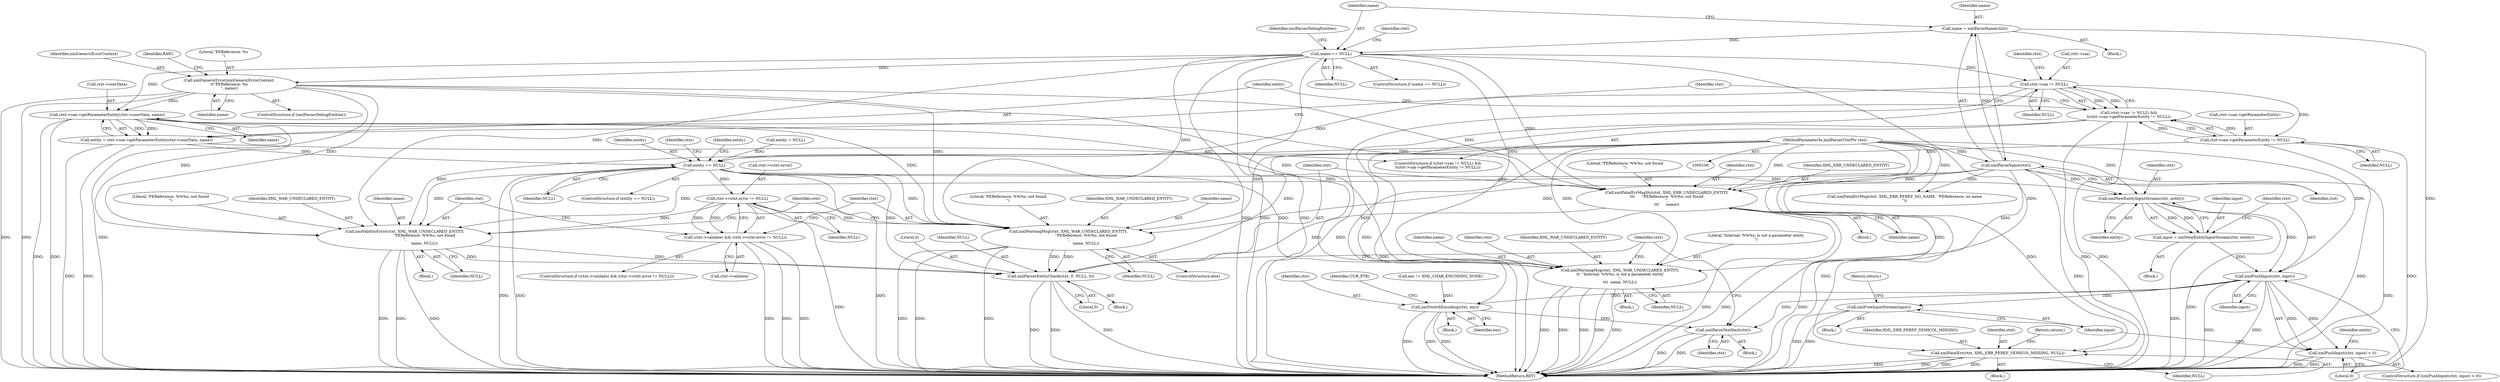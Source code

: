 digraph "0_libxml2_899a5d9f0ed13b8e32449a08a361e0de127dd961@pointer" {
"1000126" [label="(Call,name == NULL)"];
"1000121" [label="(Call,name = xmlParseName(ctxt))"];
"1000123" [label="(Call,xmlParseName(ctxt))"];
"1000107" [label="(MethodParameterIn,xmlParserCtxtPtr ctxt)"];
"1000137" [label="(Call,xmlGenericError(xmlGenericErrorContext,\n\t\t\"PEReference: %s\n\", name))"];
"1000172" [label="(Call,ctxt->sax->getParameterEntity(ctxt->userData, name))"];
"1000170" [label="(Call,entity = ctxt->sax->getParameterEntity(ctxt->userData, name))"];
"1000185" [label="(Call,entity == NULL)"];
"1000220" [label="(Call,ctxt->vctxt.error != NULL)"];
"1000216" [label="(Call,(ctxt->validate) && (ctxt->vctxt.error != NULL))"];
"1000228" [label="(Call,xmlValidityError(ctxt, XML_WAR_UNDECLARED_ENTITY,\n                                 \"PEReference: %%%s; not found\n\",\n                                 name, NULL))"];
"1000246" [label="(Call,xmlParserEntityCheck(ctxt, 0, NULL, 0))"];
"1000235" [label="(Call,xmlWarningMsg(ctxt, XML_WAR_UNDECLARED_ENTITY,\n                              \"PEReference: %%%s; not found\n\",\n                              name, NULL))"];
"1000266" [label="(Call,xmlWarningMsg(ctxt, XML_WAR_UNDECLARED_ENTITY,\n\t\t  \"Internal: %%%s; is not a parameter entity\n\",\n\t\t\t  name, NULL))"];
"1000329" [label="(Call,xmlNewEntityInputStream(ctxt, entity))"];
"1000327" [label="(Call,input = xmlNewEntityInputStream(ctxt, entity))"];
"1000334" [label="(Call,xmlPushInput(ctxt, input))"];
"1000333" [label="(Call,xmlPushInput(ctxt, input) < 0)"];
"1000339" [label="(Call,xmlFreeInputStream(input))"];
"1000404" [label="(Call,xmlSwitchEncoding(ctxt, enc))"];
"1000420" [label="(Call,xmlParseTextDecl(ctxt))"];
"1000208" [label="(Call,xmlFatalErrMsgStr(ctxt, XML_ERR_UNDECLARED_ENTITY,\n\t\t\t      \"PEReference: %%%s; not found\n\",\n\t\t\t      name))"];
"1000146" [label="(Call,xmlFatalErr(ctxt, XML_ERR_PEREF_SEMICOL_MISSING, NULL))"];
"1000158" [label="(Call,ctxt->sax != NULL)"];
"1000157" [label="(Call,(ctxt->sax != NULL) &&\n\t(ctxt->sax->getParameterEntity != NULL))"];
"1000163" [label="(Call,ctxt->sax->getParameterEntity != NULL)"];
"1000148" [label="(Identifier,XML_ERR_PEREF_SEMICOL_MISSING)"];
"1000333" [label="(Call,xmlPushInput(ctxt, input) < 0)"];
"1000227" [label="(Block,)"];
"1000217" [label="(Call,ctxt->validate)"];
"1000185" [label="(Call,entity == NULL)"];
"1000169" [label="(Identifier,NULL)"];
"1000345" [label="(Identifier,entity)"];
"1000328" [label="(Identifier,input)"];
"1000108" [label="(Block,)"];
"1000240" [label="(Identifier,NULL)"];
"1000334" [label="(Call,xmlPushInput(ctxt, input))"];
"1000404" [label="(Call,xmlSwitchEncoding(ctxt, enc))"];
"1000186" [label="(Identifier,entity)"];
"1000131" [label="(Identifier,ctxt)"];
"1000410" [label="(Identifier,CUR_PTR)"];
"1000107" [label="(MethodParameterIn,xmlParserCtxtPtr ctxt)"];
"1000248" [label="(Literal,0)"];
"1000329" [label="(Call,xmlNewEntityInputStream(ctxt, entity))"];
"1000207" [label="(Block,)"];
"1000420" [label="(Call,xmlParseTextDecl(ctxt))"];
"1000273" [label="(Block,)"];
"1000124" [label="(Identifier,ctxt)"];
"1000147" [label="(Identifier,ctxt)"];
"1000157" [label="(Call,(ctxt->sax != NULL) &&\n\t(ctxt->sax->getParameterEntity != NULL))"];
"1000172" [label="(Call,ctxt->sax->getParameterEntity(ctxt->userData, name))"];
"1000336" [label="(Identifier,input)"];
"1000193" [label="(Identifier,ctxt)"];
"1000176" [label="(Identifier,name)"];
"1000236" [label="(Identifier,ctxt)"];
"1000211" [label="(Literal,\"PEReference: %%%s; not found\n\")"];
"1000139" [label="(Literal,\"PEReference: %s\n\")"];
"1000171" [label="(Identifier,entity)"];
"1000162" [label="(Identifier,NULL)"];
"1000187" [label="(Identifier,NULL)"];
"1000267" [label="(Identifier,ctxt)"];
"1000337" [label="(Literal,0)"];
"1000250" [label="(Literal,0)"];
"1000150" [label="(Return,return;)"];
"1000164" [label="(Call,ctxt->sax->getParameterEntity)"];
"1000232" [label="(Identifier,name)"];
"1000238" [label="(Literal,\"PEReference: %%%s; not found\n\")"];
"1000221" [label="(Call,ctxt->vctxt.error)"];
"1000341" [label="(Return,return;)"];
"1000146" [label="(Call,xmlFatalErr(ctxt, XML_ERR_PEREF_SEMICOL_MISSING, NULL))"];
"1000121" [label="(Call,name = xmlParseName(ctxt))"];
"1000400" [label="(Call,enc != XML_CHAR_ENCODING_NONE)"];
"1000130" [label="(Call,xmlFatalErrMsg(ctxt, XML_ERR_PEREF_NO_NAME, \"PEReference: no name\n\"))"];
"1000188" [label="(Block,)"];
"1000339" [label="(Call,xmlFreeInputStream(input))"];
"1000128" [label="(Identifier,NULL)"];
"1000268" [label="(Identifier,XML_WAR_UNDECLARED_ENTITY)"];
"1000234" [label="(ControlStructure,else)"];
"1000249" [label="(Identifier,NULL)"];
"1000330" [label="(Identifier,ctxt)"];
"1000122" [label="(Identifier,name)"];
"1000327" [label="(Call,input = xmlNewEntityInputStream(ctxt, entity))"];
"1000226" [label="(Identifier,NULL)"];
"1000170" [label="(Call,entity = ctxt->sax->getParameterEntity(ctxt->userData, name))"];
"1000233" [label="(Identifier,NULL)"];
"1000237" [label="(Identifier,XML_WAR_UNDECLARED_ENTITY)"];
"1000159" [label="(Call,ctxt->sax)"];
"1000140" [label="(Identifier,name)"];
"1000427" [label="(MethodReturn,RET)"];
"1000257" [label="(Identifier,entity)"];
"1000265" [label="(Block,)"];
"1000209" [label="(Identifier,ctxt)"];
"1000235" [label="(Call,xmlWarningMsg(ctxt, XML_WAR_UNDECLARED_ENTITY,\n                              \"PEReference: %%%s; not found\n\",\n                              name, NULL))"];
"1000145" [label="(Block,)"];
"1000180" [label="(Identifier,ctxt)"];
"1000125" [label="(ControlStructure,if (name == NULL))"];
"1000243" [label="(Identifier,ctxt)"];
"1000335" [label="(Identifier,ctxt)"];
"1000424" [label="(Identifier,ctxt)"];
"1000137" [label="(Call,xmlGenericError(xmlGenericErrorContext,\n\t\t\"PEReference: %s\n\", name))"];
"1000173" [label="(Call,ctxt->userData)"];
"1000127" [label="(Identifier,name)"];
"1000215" [label="(ControlStructure,if ((ctxt->validate) && (ctxt->vctxt.error != NULL)))"];
"1000231" [label="(Literal,\"PEReference: %%%s; not found\n\")"];
"1000230" [label="(Identifier,XML_WAR_UNDECLARED_ENTITY)"];
"1000338" [label="(Block,)"];
"1000158" [label="(Call,ctxt->sax != NULL)"];
"1000210" [label="(Identifier,XML_ERR_UNDECLARED_ENTITY)"];
"1000126" [label="(Call,name == NULL)"];
"1000421" [label="(Identifier,ctxt)"];
"1000331" [label="(Identifier,entity)"];
"1000403" [label="(Block,)"];
"1000135" [label="(ControlStructure,if (xmlParserDebugEntities))"];
"1000220" [label="(Call,ctxt->vctxt.error != NULL)"];
"1000269" [label="(Literal,\"Internal: %%%s; is not a parameter entity\n\")"];
"1000228" [label="(Call,xmlValidityError(ctxt, XML_WAR_UNDECLARED_ENTITY,\n                                 \"PEReference: %%%s; not found\n\",\n                                 name, NULL))"];
"1000246" [label="(Call,xmlParserEntityCheck(ctxt, 0, NULL, 0))"];
"1000138" [label="(Identifier,xmlGenericErrorContext)"];
"1000340" [label="(Identifier,input)"];
"1000208" [label="(Call,xmlFatalErrMsgStr(ctxt, XML_ERR_UNDECLARED_ENTITY,\n\t\t\t      \"PEReference: %%%s; not found\n\",\n\t\t\t      name))"];
"1000163" [label="(Call,ctxt->sax->getParameterEntity != NULL)"];
"1000229" [label="(Identifier,ctxt)"];
"1000149" [label="(Identifier,NULL)"];
"1000216" [label="(Call,(ctxt->validate) && (ctxt->vctxt.error != NULL))"];
"1000271" [label="(Identifier,NULL)"];
"1000166" [label="(Identifier,ctxt)"];
"1000270" [label="(Identifier,name)"];
"1000419" [label="(Block,)"];
"1000239" [label="(Identifier,name)"];
"1000406" [label="(Identifier,enc)"];
"1000405" [label="(Identifier,ctxt)"];
"1000143" [label="(Identifier,RAW)"];
"1000212" [label="(Identifier,name)"];
"1000332" [label="(ControlStructure,if (xmlPushInput(ctxt, input) < 0))"];
"1000156" [label="(ControlStructure,if ((ctxt->sax != NULL) &&\n\t(ctxt->sax->getParameterEntity != NULL)))"];
"1000247" [label="(Identifier,ctxt)"];
"1000266" [label="(Call,xmlWarningMsg(ctxt, XML_WAR_UNDECLARED_ENTITY,\n\t\t  \"Internal: %%%s; is not a parameter entity\n\",\n\t\t\t  name, NULL))"];
"1000123" [label="(Call,xmlParseName(ctxt))"];
"1000184" [label="(ControlStructure,if (entity == NULL))"];
"1000136" [label="(Identifier,xmlParserDebugEntities)"];
"1000111" [label="(Call,entity = NULL)"];
"1000126" -> "1000125"  [label="AST: "];
"1000126" -> "1000128"  [label="CFG: "];
"1000127" -> "1000126"  [label="AST: "];
"1000128" -> "1000126"  [label="AST: "];
"1000131" -> "1000126"  [label="CFG: "];
"1000136" -> "1000126"  [label="CFG: "];
"1000126" -> "1000427"  [label="DDG: "];
"1000126" -> "1000427"  [label="DDG: "];
"1000126" -> "1000427"  [label="DDG: "];
"1000121" -> "1000126"  [label="DDG: "];
"1000126" -> "1000137"  [label="DDG: "];
"1000126" -> "1000146"  [label="DDG: "];
"1000126" -> "1000158"  [label="DDG: "];
"1000126" -> "1000172"  [label="DDG: "];
"1000126" -> "1000208"  [label="DDG: "];
"1000126" -> "1000228"  [label="DDG: "];
"1000126" -> "1000235"  [label="DDG: "];
"1000126" -> "1000266"  [label="DDG: "];
"1000121" -> "1000108"  [label="AST: "];
"1000121" -> "1000123"  [label="CFG: "];
"1000122" -> "1000121"  [label="AST: "];
"1000123" -> "1000121"  [label="AST: "];
"1000127" -> "1000121"  [label="CFG: "];
"1000121" -> "1000427"  [label="DDG: "];
"1000123" -> "1000121"  [label="DDG: "];
"1000123" -> "1000124"  [label="CFG: "];
"1000124" -> "1000123"  [label="AST: "];
"1000123" -> "1000427"  [label="DDG: "];
"1000107" -> "1000123"  [label="DDG: "];
"1000123" -> "1000130"  [label="DDG: "];
"1000123" -> "1000146"  [label="DDG: "];
"1000123" -> "1000208"  [label="DDG: "];
"1000123" -> "1000228"  [label="DDG: "];
"1000123" -> "1000235"  [label="DDG: "];
"1000123" -> "1000266"  [label="DDG: "];
"1000123" -> "1000329"  [label="DDG: "];
"1000107" -> "1000106"  [label="AST: "];
"1000107" -> "1000427"  [label="DDG: "];
"1000107" -> "1000130"  [label="DDG: "];
"1000107" -> "1000146"  [label="DDG: "];
"1000107" -> "1000208"  [label="DDG: "];
"1000107" -> "1000228"  [label="DDG: "];
"1000107" -> "1000235"  [label="DDG: "];
"1000107" -> "1000246"  [label="DDG: "];
"1000107" -> "1000266"  [label="DDG: "];
"1000107" -> "1000329"  [label="DDG: "];
"1000107" -> "1000334"  [label="DDG: "];
"1000107" -> "1000404"  [label="DDG: "];
"1000107" -> "1000420"  [label="DDG: "];
"1000137" -> "1000135"  [label="AST: "];
"1000137" -> "1000140"  [label="CFG: "];
"1000138" -> "1000137"  [label="AST: "];
"1000139" -> "1000137"  [label="AST: "];
"1000140" -> "1000137"  [label="AST: "];
"1000143" -> "1000137"  [label="CFG: "];
"1000137" -> "1000427"  [label="DDG: "];
"1000137" -> "1000427"  [label="DDG: "];
"1000137" -> "1000427"  [label="DDG: "];
"1000137" -> "1000172"  [label="DDG: "];
"1000137" -> "1000208"  [label="DDG: "];
"1000137" -> "1000228"  [label="DDG: "];
"1000137" -> "1000235"  [label="DDG: "];
"1000137" -> "1000266"  [label="DDG: "];
"1000172" -> "1000170"  [label="AST: "];
"1000172" -> "1000176"  [label="CFG: "];
"1000173" -> "1000172"  [label="AST: "];
"1000176" -> "1000172"  [label="AST: "];
"1000170" -> "1000172"  [label="CFG: "];
"1000172" -> "1000427"  [label="DDG: "];
"1000172" -> "1000427"  [label="DDG: "];
"1000172" -> "1000170"  [label="DDG: "];
"1000172" -> "1000170"  [label="DDG: "];
"1000172" -> "1000208"  [label="DDG: "];
"1000172" -> "1000228"  [label="DDG: "];
"1000172" -> "1000235"  [label="DDG: "];
"1000172" -> "1000266"  [label="DDG: "];
"1000170" -> "1000156"  [label="AST: "];
"1000171" -> "1000170"  [label="AST: "];
"1000180" -> "1000170"  [label="CFG: "];
"1000170" -> "1000427"  [label="DDG: "];
"1000170" -> "1000427"  [label="DDG: "];
"1000170" -> "1000185"  [label="DDG: "];
"1000185" -> "1000184"  [label="AST: "];
"1000185" -> "1000187"  [label="CFG: "];
"1000186" -> "1000185"  [label="AST: "];
"1000187" -> "1000185"  [label="AST: "];
"1000193" -> "1000185"  [label="CFG: "];
"1000257" -> "1000185"  [label="CFG: "];
"1000185" -> "1000427"  [label="DDG: "];
"1000185" -> "1000427"  [label="DDG: "];
"1000185" -> "1000427"  [label="DDG: "];
"1000111" -> "1000185"  [label="DDG: "];
"1000163" -> "1000185"  [label="DDG: "];
"1000158" -> "1000185"  [label="DDG: "];
"1000185" -> "1000220"  [label="DDG: "];
"1000185" -> "1000228"  [label="DDG: "];
"1000185" -> "1000235"  [label="DDG: "];
"1000185" -> "1000246"  [label="DDG: "];
"1000185" -> "1000266"  [label="DDG: "];
"1000185" -> "1000329"  [label="DDG: "];
"1000220" -> "1000216"  [label="AST: "];
"1000220" -> "1000226"  [label="CFG: "];
"1000221" -> "1000220"  [label="AST: "];
"1000226" -> "1000220"  [label="AST: "];
"1000216" -> "1000220"  [label="CFG: "];
"1000220" -> "1000427"  [label="DDG: "];
"1000220" -> "1000216"  [label="DDG: "];
"1000220" -> "1000216"  [label="DDG: "];
"1000220" -> "1000228"  [label="DDG: "];
"1000220" -> "1000235"  [label="DDG: "];
"1000216" -> "1000215"  [label="AST: "];
"1000216" -> "1000217"  [label="CFG: "];
"1000217" -> "1000216"  [label="AST: "];
"1000229" -> "1000216"  [label="CFG: "];
"1000236" -> "1000216"  [label="CFG: "];
"1000216" -> "1000427"  [label="DDG: "];
"1000216" -> "1000427"  [label="DDG: "];
"1000216" -> "1000427"  [label="DDG: "];
"1000228" -> "1000227"  [label="AST: "];
"1000228" -> "1000233"  [label="CFG: "];
"1000229" -> "1000228"  [label="AST: "];
"1000230" -> "1000228"  [label="AST: "];
"1000231" -> "1000228"  [label="AST: "];
"1000232" -> "1000228"  [label="AST: "];
"1000233" -> "1000228"  [label="AST: "];
"1000243" -> "1000228"  [label="CFG: "];
"1000228" -> "1000427"  [label="DDG: "];
"1000228" -> "1000427"  [label="DDG: "];
"1000228" -> "1000427"  [label="DDG: "];
"1000228" -> "1000246"  [label="DDG: "];
"1000228" -> "1000246"  [label="DDG: "];
"1000246" -> "1000188"  [label="AST: "];
"1000246" -> "1000250"  [label="CFG: "];
"1000247" -> "1000246"  [label="AST: "];
"1000248" -> "1000246"  [label="AST: "];
"1000249" -> "1000246"  [label="AST: "];
"1000250" -> "1000246"  [label="AST: "];
"1000424" -> "1000246"  [label="CFG: "];
"1000246" -> "1000427"  [label="DDG: "];
"1000246" -> "1000427"  [label="DDG: "];
"1000246" -> "1000427"  [label="DDG: "];
"1000208" -> "1000246"  [label="DDG: "];
"1000235" -> "1000246"  [label="DDG: "];
"1000235" -> "1000246"  [label="DDG: "];
"1000235" -> "1000234"  [label="AST: "];
"1000235" -> "1000240"  [label="CFG: "];
"1000236" -> "1000235"  [label="AST: "];
"1000237" -> "1000235"  [label="AST: "];
"1000238" -> "1000235"  [label="AST: "];
"1000239" -> "1000235"  [label="AST: "];
"1000240" -> "1000235"  [label="AST: "];
"1000243" -> "1000235"  [label="CFG: "];
"1000235" -> "1000427"  [label="DDG: "];
"1000235" -> "1000427"  [label="DDG: "];
"1000235" -> "1000427"  [label="DDG: "];
"1000266" -> "1000265"  [label="AST: "];
"1000266" -> "1000271"  [label="CFG: "];
"1000267" -> "1000266"  [label="AST: "];
"1000268" -> "1000266"  [label="AST: "];
"1000269" -> "1000266"  [label="AST: "];
"1000270" -> "1000266"  [label="AST: "];
"1000271" -> "1000266"  [label="AST: "];
"1000424" -> "1000266"  [label="CFG: "];
"1000266" -> "1000427"  [label="DDG: "];
"1000266" -> "1000427"  [label="DDG: "];
"1000266" -> "1000427"  [label="DDG: "];
"1000266" -> "1000427"  [label="DDG: "];
"1000266" -> "1000427"  [label="DDG: "];
"1000329" -> "1000327"  [label="AST: "];
"1000329" -> "1000331"  [label="CFG: "];
"1000330" -> "1000329"  [label="AST: "];
"1000331" -> "1000329"  [label="AST: "];
"1000327" -> "1000329"  [label="CFG: "];
"1000329" -> "1000427"  [label="DDG: "];
"1000329" -> "1000327"  [label="DDG: "];
"1000329" -> "1000327"  [label="DDG: "];
"1000329" -> "1000334"  [label="DDG: "];
"1000327" -> "1000273"  [label="AST: "];
"1000328" -> "1000327"  [label="AST: "];
"1000335" -> "1000327"  [label="CFG: "];
"1000327" -> "1000427"  [label="DDG: "];
"1000327" -> "1000334"  [label="DDG: "];
"1000334" -> "1000333"  [label="AST: "];
"1000334" -> "1000336"  [label="CFG: "];
"1000335" -> "1000334"  [label="AST: "];
"1000336" -> "1000334"  [label="AST: "];
"1000337" -> "1000334"  [label="CFG: "];
"1000334" -> "1000427"  [label="DDG: "];
"1000334" -> "1000427"  [label="DDG: "];
"1000334" -> "1000333"  [label="DDG: "];
"1000334" -> "1000333"  [label="DDG: "];
"1000334" -> "1000339"  [label="DDG: "];
"1000334" -> "1000404"  [label="DDG: "];
"1000334" -> "1000420"  [label="DDG: "];
"1000333" -> "1000332"  [label="AST: "];
"1000333" -> "1000337"  [label="CFG: "];
"1000337" -> "1000333"  [label="AST: "];
"1000340" -> "1000333"  [label="CFG: "];
"1000345" -> "1000333"  [label="CFG: "];
"1000333" -> "1000427"  [label="DDG: "];
"1000333" -> "1000427"  [label="DDG: "];
"1000339" -> "1000338"  [label="AST: "];
"1000339" -> "1000340"  [label="CFG: "];
"1000340" -> "1000339"  [label="AST: "];
"1000341" -> "1000339"  [label="CFG: "];
"1000339" -> "1000427"  [label="DDG: "];
"1000339" -> "1000427"  [label="DDG: "];
"1000404" -> "1000403"  [label="AST: "];
"1000404" -> "1000406"  [label="CFG: "];
"1000405" -> "1000404"  [label="AST: "];
"1000406" -> "1000404"  [label="AST: "];
"1000410" -> "1000404"  [label="CFG: "];
"1000404" -> "1000427"  [label="DDG: "];
"1000404" -> "1000427"  [label="DDG: "];
"1000404" -> "1000427"  [label="DDG: "];
"1000400" -> "1000404"  [label="DDG: "];
"1000404" -> "1000420"  [label="DDG: "];
"1000420" -> "1000419"  [label="AST: "];
"1000420" -> "1000421"  [label="CFG: "];
"1000421" -> "1000420"  [label="AST: "];
"1000424" -> "1000420"  [label="CFG: "];
"1000420" -> "1000427"  [label="DDG: "];
"1000420" -> "1000427"  [label="DDG: "];
"1000208" -> "1000207"  [label="AST: "];
"1000208" -> "1000212"  [label="CFG: "];
"1000209" -> "1000208"  [label="AST: "];
"1000210" -> "1000208"  [label="AST: "];
"1000211" -> "1000208"  [label="AST: "];
"1000212" -> "1000208"  [label="AST: "];
"1000247" -> "1000208"  [label="CFG: "];
"1000208" -> "1000427"  [label="DDG: "];
"1000208" -> "1000427"  [label="DDG: "];
"1000208" -> "1000427"  [label="DDG: "];
"1000146" -> "1000145"  [label="AST: "];
"1000146" -> "1000149"  [label="CFG: "];
"1000147" -> "1000146"  [label="AST: "];
"1000148" -> "1000146"  [label="AST: "];
"1000149" -> "1000146"  [label="AST: "];
"1000150" -> "1000146"  [label="CFG: "];
"1000146" -> "1000427"  [label="DDG: "];
"1000146" -> "1000427"  [label="DDG: "];
"1000146" -> "1000427"  [label="DDG: "];
"1000146" -> "1000427"  [label="DDG: "];
"1000158" -> "1000157"  [label="AST: "];
"1000158" -> "1000162"  [label="CFG: "];
"1000159" -> "1000158"  [label="AST: "];
"1000162" -> "1000158"  [label="AST: "];
"1000166" -> "1000158"  [label="CFG: "];
"1000157" -> "1000158"  [label="CFG: "];
"1000158" -> "1000427"  [label="DDG: "];
"1000158" -> "1000427"  [label="DDG: "];
"1000158" -> "1000157"  [label="DDG: "];
"1000158" -> "1000157"  [label="DDG: "];
"1000158" -> "1000163"  [label="DDG: "];
"1000157" -> "1000156"  [label="AST: "];
"1000157" -> "1000163"  [label="CFG: "];
"1000163" -> "1000157"  [label="AST: "];
"1000171" -> "1000157"  [label="CFG: "];
"1000180" -> "1000157"  [label="CFG: "];
"1000157" -> "1000427"  [label="DDG: "];
"1000157" -> "1000427"  [label="DDG: "];
"1000157" -> "1000427"  [label="DDG: "];
"1000163" -> "1000157"  [label="DDG: "];
"1000163" -> "1000157"  [label="DDG: "];
"1000163" -> "1000169"  [label="CFG: "];
"1000164" -> "1000163"  [label="AST: "];
"1000169" -> "1000163"  [label="AST: "];
"1000163" -> "1000427"  [label="DDG: "];
"1000163" -> "1000427"  [label="DDG: "];
}
